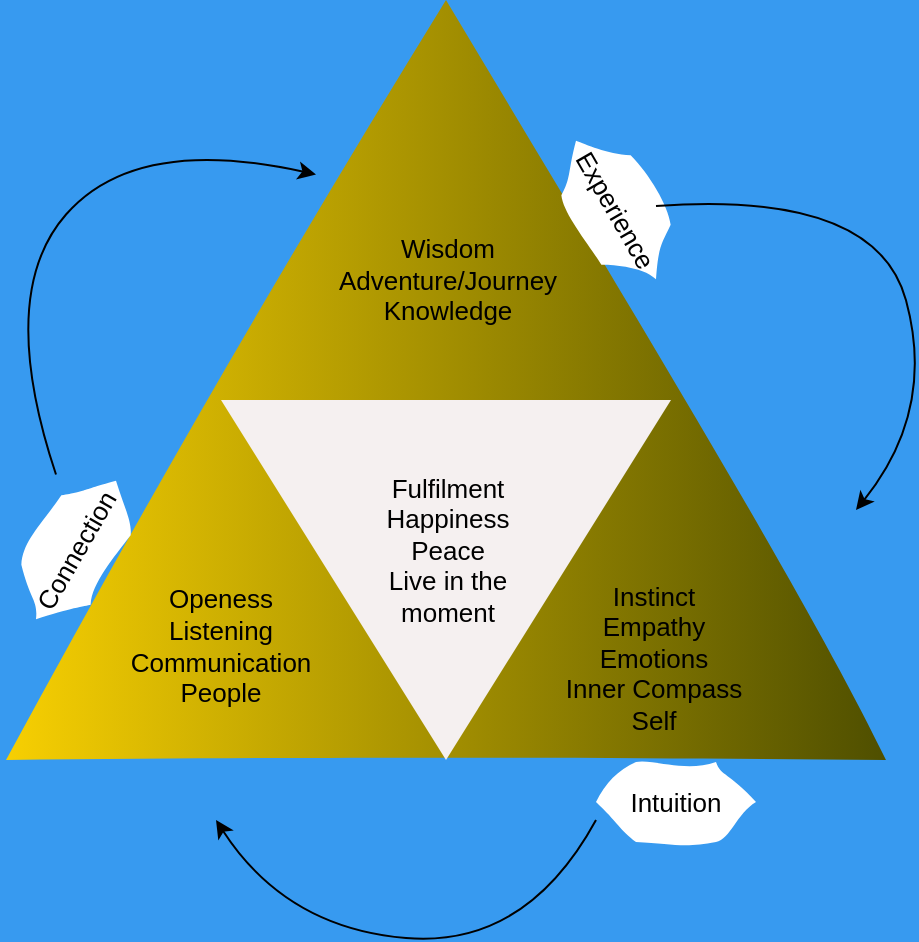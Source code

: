 <mxfile version="24.2.1" type="github">
  <diagram name="Page-1" id="xCLCZv_K-YB_9N3sQ9Uc">
    <mxGraphModel dx="1430" dy="509" grid="1" gridSize="10" guides="1" tooltips="1" connect="1" arrows="1" fold="1" page="1" pageScale="1" pageWidth="850" pageHeight="1100" background="#379AF0" math="0" shadow="0">
      <root>
        <mxCell id="0" />
        <mxCell id="1" parent="0" />
        <mxCell id="1zGfg7b1owR2OPYJ61bS-1" value="" style="triangle;whiteSpace=wrap;html=1;rotation=-90;fontSize=13;labelBackgroundColor=#11e70d;gradientColor=#4F4F00;rounded=0;shadow=0;sketch=1;curveFitting=1;jiggle=2;strokeColor=none;fillColor=#f7cf02;" vertex="1" parent="1">
          <mxGeometry x="235" y="265" width="380" height="440" as="geometry" />
        </mxCell>
        <mxCell id="1zGfg7b1owR2OPYJ61bS-2" value="" style="triangle;whiteSpace=wrap;html=1;rotation=90;fontSize=13;strokeColor=none;fillColor=#f5f0f0;" vertex="1" parent="1">
          <mxGeometry x="335" y="472.5" width="180" height="225" as="geometry" />
        </mxCell>
        <mxCell id="1zGfg7b1owR2OPYJ61bS-5" value="Connection" style="shape=hexagon;perimeter=hexagonPerimeter2;whiteSpace=wrap;html=1;fixedSize=1;rotation=-60;strokeColor=none;fontSize=13;sketch=1;curveFitting=1;jiggle=2;fillColor=default;gradientColor=none;" vertex="1" parent="1">
          <mxGeometry x="200" y="550" width="80" height="40" as="geometry" />
        </mxCell>
        <mxCell id="1zGfg7b1owR2OPYJ61bS-6" value="Experience" style="shape=hexagon;perimeter=hexagonPerimeter2;whiteSpace=wrap;html=1;fixedSize=1;rotation=60;strokeColor=none;fontSize=13;sketch=1;curveFitting=1;jiggle=2;" vertex="1" parent="1">
          <mxGeometry x="470" y="380" width="80" height="40" as="geometry" />
        </mxCell>
        <mxCell id="1zGfg7b1owR2OPYJ61bS-7" value="Intuition" style="shape=hexagon;perimeter=hexagonPerimeter2;whiteSpace=wrap;html=1;fixedSize=1;rotation=0;strokeColor=none;fontSize=13;sketch=1;curveFitting=1;jiggle=2;" vertex="1" parent="1">
          <mxGeometry x="500" y="676" width="80" height="40" as="geometry" />
        </mxCell>
        <mxCell id="1zGfg7b1owR2OPYJ61bS-11" value="Wisdom&lt;div style=&quot;font-size: 13px;&quot;&gt;Adventure/Journey&lt;/div&gt;&lt;div style=&quot;font-size: 13px;&quot;&gt;Knowledge&lt;/div&gt;" style="whiteSpace=wrap;html=1;aspect=fixed;strokeColor=none;fontSize=13;sketch=1;curveFitting=1;jiggle=2;fillColor=none;" vertex="1" parent="1">
          <mxGeometry x="380.5" y="390" width="90" height="90" as="geometry" />
        </mxCell>
        <mxCell id="1zGfg7b1owR2OPYJ61bS-12" value="Instinct&lt;div style=&quot;font-size: 13px;&quot;&gt;Empathy&lt;/div&gt;&lt;div style=&quot;font-size: 13px;&quot;&gt;Emotions&lt;/div&gt;&lt;div style=&quot;font-size: 13px;&quot;&gt;Inner Compass&lt;/div&gt;&lt;div style=&quot;font-size: 13px;&quot;&gt;Self&lt;/div&gt;" style="whiteSpace=wrap;html=1;aspect=fixed;strokeColor=none;fontSize=13;sketch=1;curveFitting=1;jiggle=2;fillColor=none;" vertex="1" parent="1">
          <mxGeometry x="480" y="575" width="97.5" height="97.5" as="geometry" />
        </mxCell>
        <mxCell id="1zGfg7b1owR2OPYJ61bS-13" value="Openess&lt;div style=&quot;font-size: 13px;&quot;&gt;Listening&lt;/div&gt;&lt;div style=&quot;font-size: 13px;&quot;&gt;Communication&lt;/div&gt;&lt;div style=&quot;font-size: 13px;&quot;&gt;People&lt;/div&gt;" style="whiteSpace=wrap;html=1;aspect=fixed;strokeColor=none;fontSize=13;sketch=1;curveFitting=1;jiggle=2;fillColor=none;" vertex="1" parent="1">
          <mxGeometry x="270" y="575" width="85" height="85" as="geometry" />
        </mxCell>
        <mxCell id="1zGfg7b1owR2OPYJ61bS-14" value="Fulfilment&lt;div style=&quot;font-size: 13px;&quot;&gt;Happiness&lt;/div&gt;&lt;div style=&quot;font-size: 13px;&quot;&gt;Peace&lt;/div&gt;&lt;div style=&quot;font-size: 13px;&quot;&gt;Live in the moment&lt;/div&gt;" style="whiteSpace=wrap;html=1;aspect=fixed;strokeColor=none;fontSize=13;sketch=1;curveFitting=1;jiggle=2;fillColor=none;" vertex="1" parent="1">
          <mxGeometry x="387.75" y="532.25" width="75.5" height="75.5" as="geometry" />
        </mxCell>
        <mxCell id="1zGfg7b1owR2OPYJ61bS-16" value="" style="curved=1;endArrow=classic;html=1;rounded=0;fontSize=13;strokeColor=default;" edge="1" parent="1">
          <mxGeometry width="50" height="50" relative="1" as="geometry">
            <mxPoint x="230" y="532.25" as="sourcePoint" />
            <mxPoint x="360" y="382.25" as="targetPoint" />
            <Array as="points">
              <mxPoint x="200" y="442.25" />
              <mxPoint x="270" y="362.25" />
            </Array>
          </mxGeometry>
        </mxCell>
        <mxCell id="1zGfg7b1owR2OPYJ61bS-17" value="" style="curved=1;endArrow=classic;html=1;rounded=0;fontSize=13;strokeColor=default;" edge="1" parent="1">
          <mxGeometry width="50" height="50" relative="1" as="geometry">
            <mxPoint x="530" y="398" as="sourcePoint" />
            <mxPoint x="630" y="550" as="targetPoint" />
            <Array as="points">
              <mxPoint x="640" y="390" />
              <mxPoint x="670" y="500.25" />
            </Array>
          </mxGeometry>
        </mxCell>
        <mxCell id="1zGfg7b1owR2OPYJ61bS-18" value="" style="curved=1;endArrow=classic;html=1;rounded=0;fontSize=13;" edge="1" parent="1">
          <mxGeometry width="50" height="50" relative="1" as="geometry">
            <mxPoint x="500" y="705" as="sourcePoint" />
            <mxPoint x="310" y="705" as="targetPoint" />
            <Array as="points">
              <mxPoint x="465" y="769" />
              <mxPoint x="345" y="759" />
            </Array>
          </mxGeometry>
        </mxCell>
      </root>
    </mxGraphModel>
  </diagram>
</mxfile>
